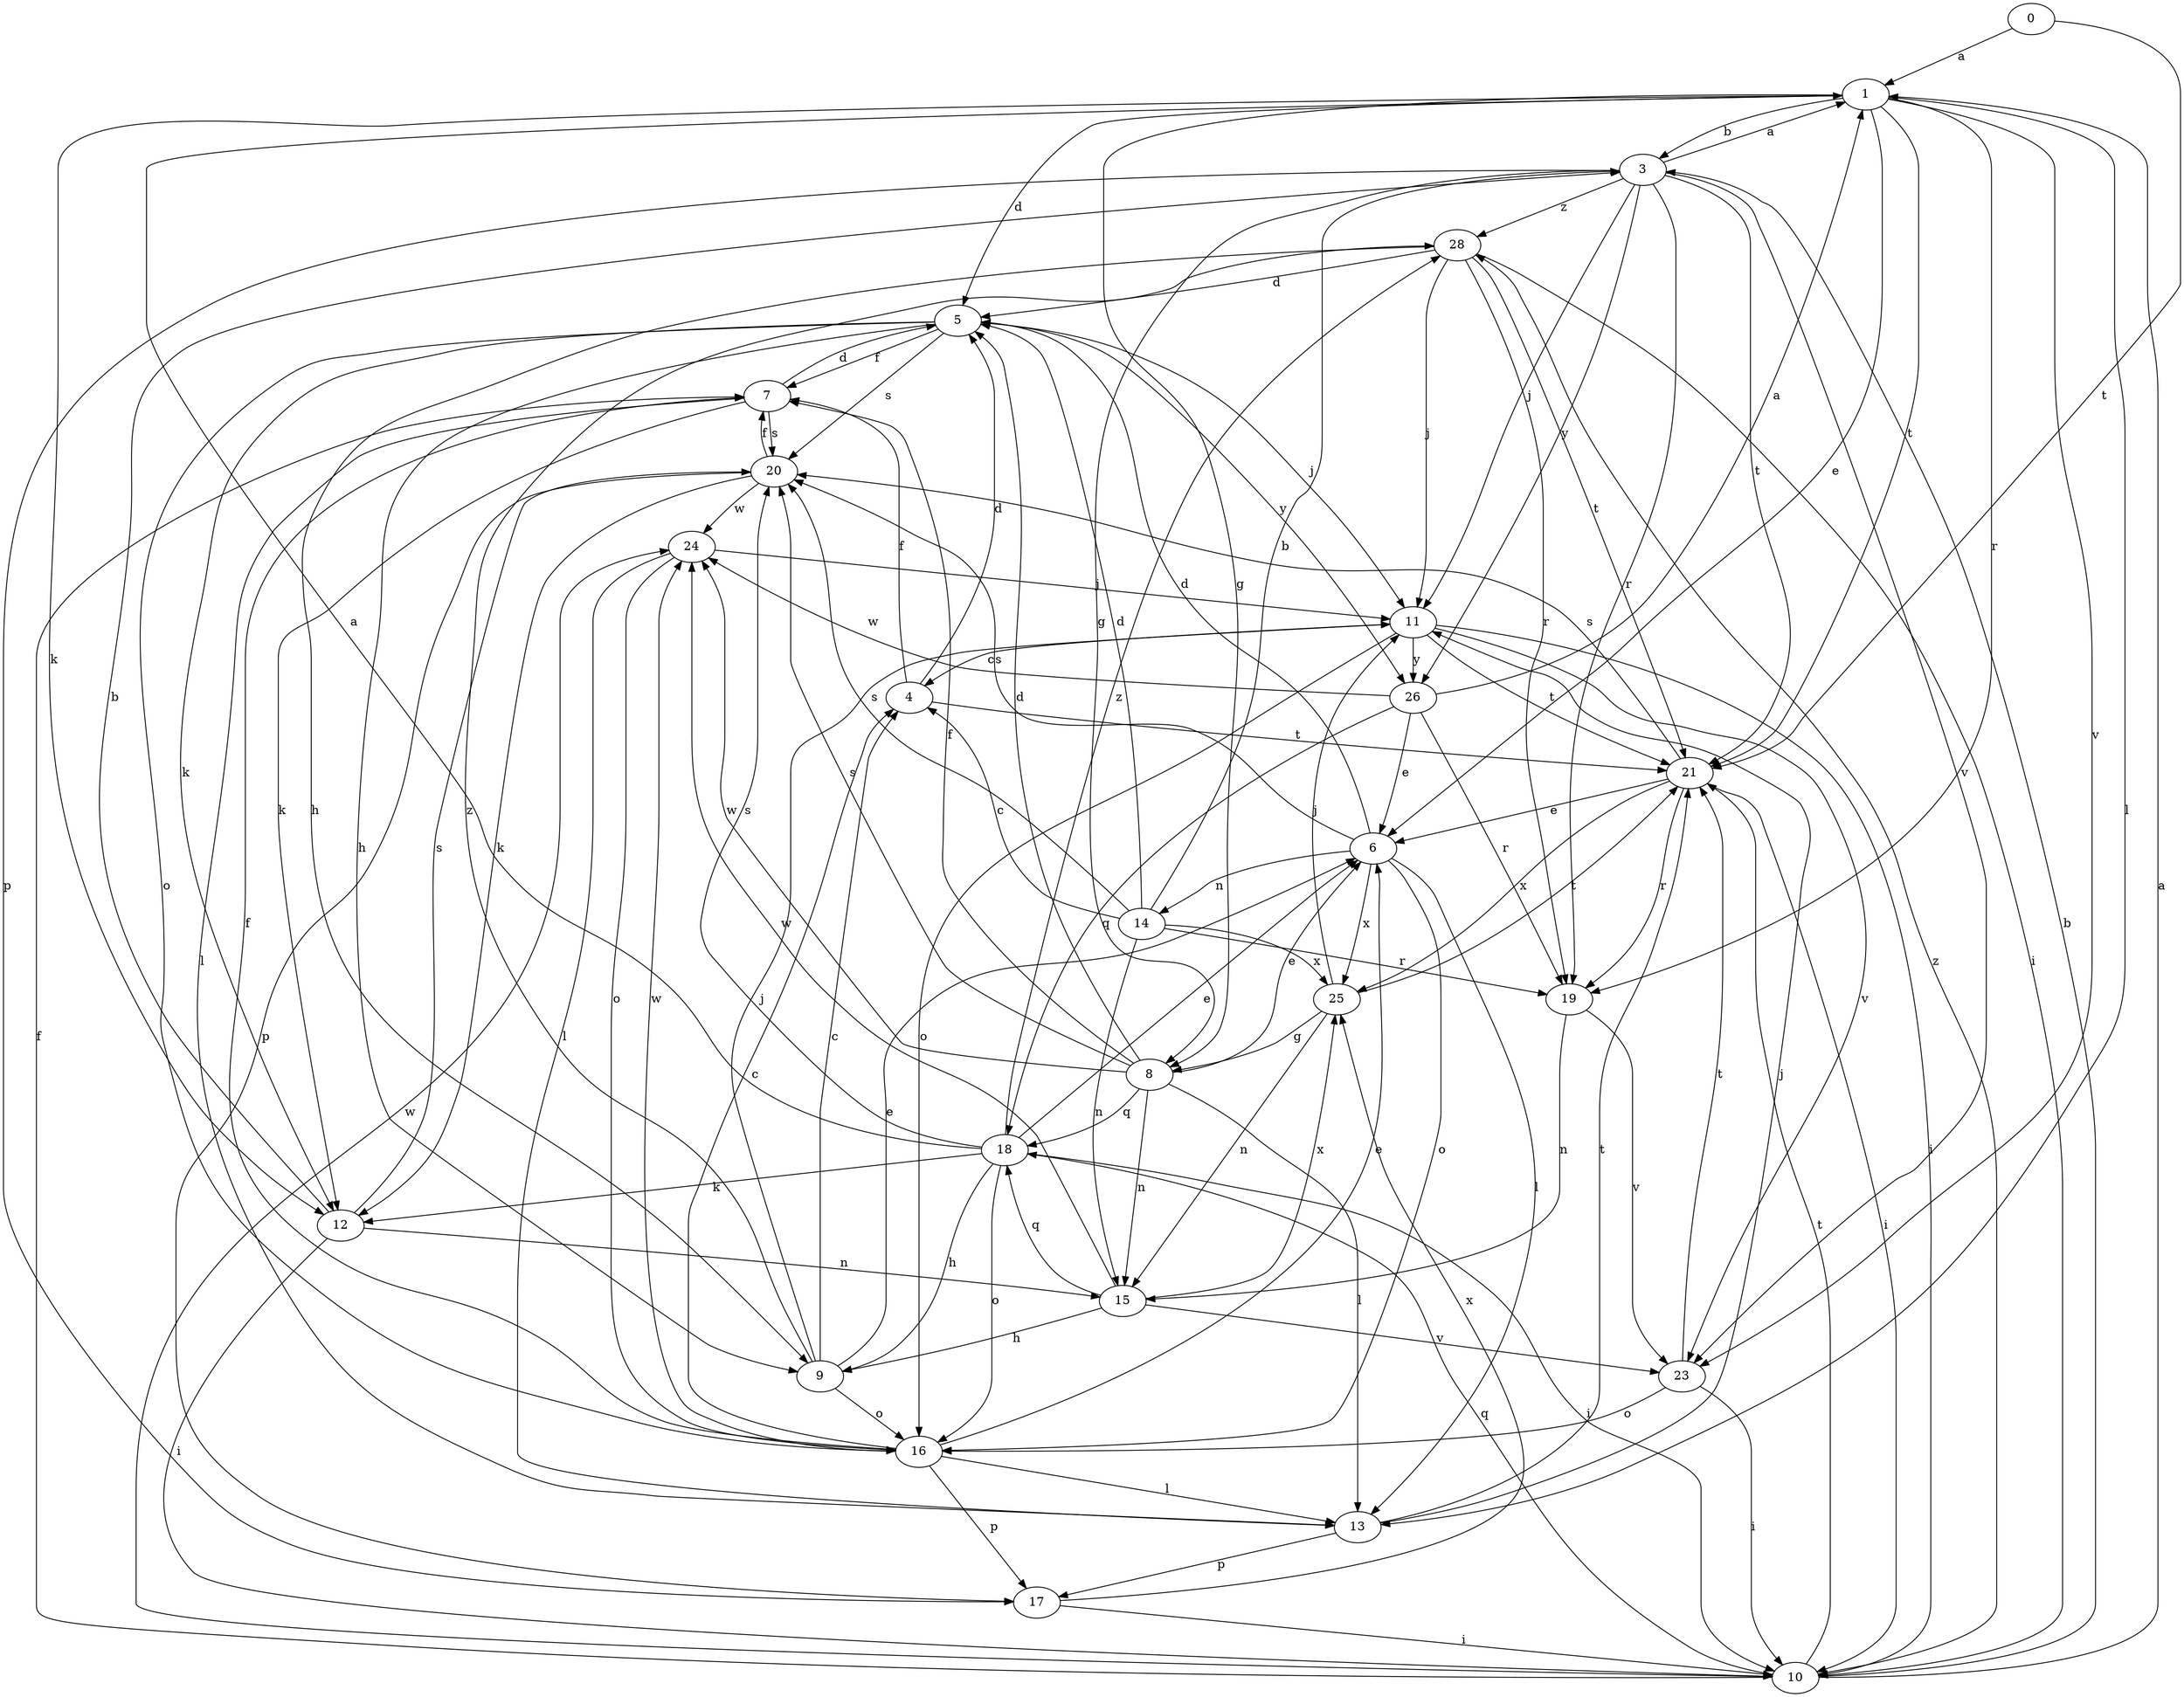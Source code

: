 strict digraph  {
0;
1;
3;
4;
5;
6;
7;
8;
9;
10;
11;
12;
13;
14;
15;
16;
17;
18;
19;
20;
21;
23;
24;
25;
26;
28;
0 -> 1  [label=a];
0 -> 21  [label=t];
1 -> 3  [label=b];
1 -> 5  [label=d];
1 -> 6  [label=e];
1 -> 8  [label=g];
1 -> 12  [label=k];
1 -> 13  [label=l];
1 -> 19  [label=r];
1 -> 21  [label=t];
1 -> 23  [label=v];
3 -> 1  [label=a];
3 -> 8  [label=g];
3 -> 11  [label=j];
3 -> 17  [label=p];
3 -> 19  [label=r];
3 -> 21  [label=t];
3 -> 23  [label=v];
3 -> 26  [label=y];
3 -> 28  [label=z];
4 -> 5  [label=d];
4 -> 7  [label=f];
4 -> 21  [label=t];
5 -> 7  [label=f];
5 -> 9  [label=h];
5 -> 11  [label=j];
5 -> 12  [label=k];
5 -> 16  [label=o];
5 -> 20  [label=s];
5 -> 26  [label=y];
6 -> 5  [label=d];
6 -> 13  [label=l];
6 -> 14  [label=n];
6 -> 16  [label=o];
6 -> 20  [label=s];
6 -> 25  [label=x];
7 -> 5  [label=d];
7 -> 12  [label=k];
7 -> 13  [label=l];
7 -> 20  [label=s];
8 -> 5  [label=d];
8 -> 6  [label=e];
8 -> 7  [label=f];
8 -> 13  [label=l];
8 -> 15  [label=n];
8 -> 18  [label=q];
8 -> 20  [label=s];
8 -> 24  [label=w];
9 -> 4  [label=c];
9 -> 6  [label=e];
9 -> 11  [label=j];
9 -> 16  [label=o];
9 -> 28  [label=z];
10 -> 1  [label=a];
10 -> 3  [label=b];
10 -> 7  [label=f];
10 -> 18  [label=q];
10 -> 21  [label=t];
10 -> 24  [label=w];
10 -> 28  [label=z];
11 -> 4  [label=c];
11 -> 10  [label=i];
11 -> 16  [label=o];
11 -> 21  [label=t];
11 -> 23  [label=v];
11 -> 26  [label=y];
12 -> 3  [label=b];
12 -> 10  [label=i];
12 -> 15  [label=n];
12 -> 20  [label=s];
13 -> 11  [label=j];
13 -> 17  [label=p];
13 -> 21  [label=t];
14 -> 3  [label=b];
14 -> 4  [label=c];
14 -> 5  [label=d];
14 -> 15  [label=n];
14 -> 19  [label=r];
14 -> 20  [label=s];
14 -> 25  [label=x];
15 -> 9  [label=h];
15 -> 18  [label=q];
15 -> 23  [label=v];
15 -> 24  [label=w];
15 -> 25  [label=x];
16 -> 4  [label=c];
16 -> 6  [label=e];
16 -> 7  [label=f];
16 -> 13  [label=l];
16 -> 17  [label=p];
16 -> 24  [label=w];
17 -> 10  [label=i];
17 -> 25  [label=x];
18 -> 1  [label=a];
18 -> 6  [label=e];
18 -> 9  [label=h];
18 -> 10  [label=i];
18 -> 12  [label=k];
18 -> 16  [label=o];
18 -> 20  [label=s];
18 -> 28  [label=z];
19 -> 15  [label=n];
19 -> 23  [label=v];
20 -> 7  [label=f];
20 -> 12  [label=k];
20 -> 17  [label=p];
20 -> 24  [label=w];
21 -> 6  [label=e];
21 -> 10  [label=i];
21 -> 19  [label=r];
21 -> 20  [label=s];
21 -> 25  [label=x];
23 -> 10  [label=i];
23 -> 16  [label=o];
23 -> 21  [label=t];
24 -> 11  [label=j];
24 -> 13  [label=l];
24 -> 16  [label=o];
25 -> 8  [label=g];
25 -> 11  [label=j];
25 -> 15  [label=n];
25 -> 21  [label=t];
26 -> 1  [label=a];
26 -> 6  [label=e];
26 -> 18  [label=q];
26 -> 19  [label=r];
26 -> 24  [label=w];
28 -> 5  [label=d];
28 -> 9  [label=h];
28 -> 10  [label=i];
28 -> 11  [label=j];
28 -> 19  [label=r];
28 -> 21  [label=t];
}
